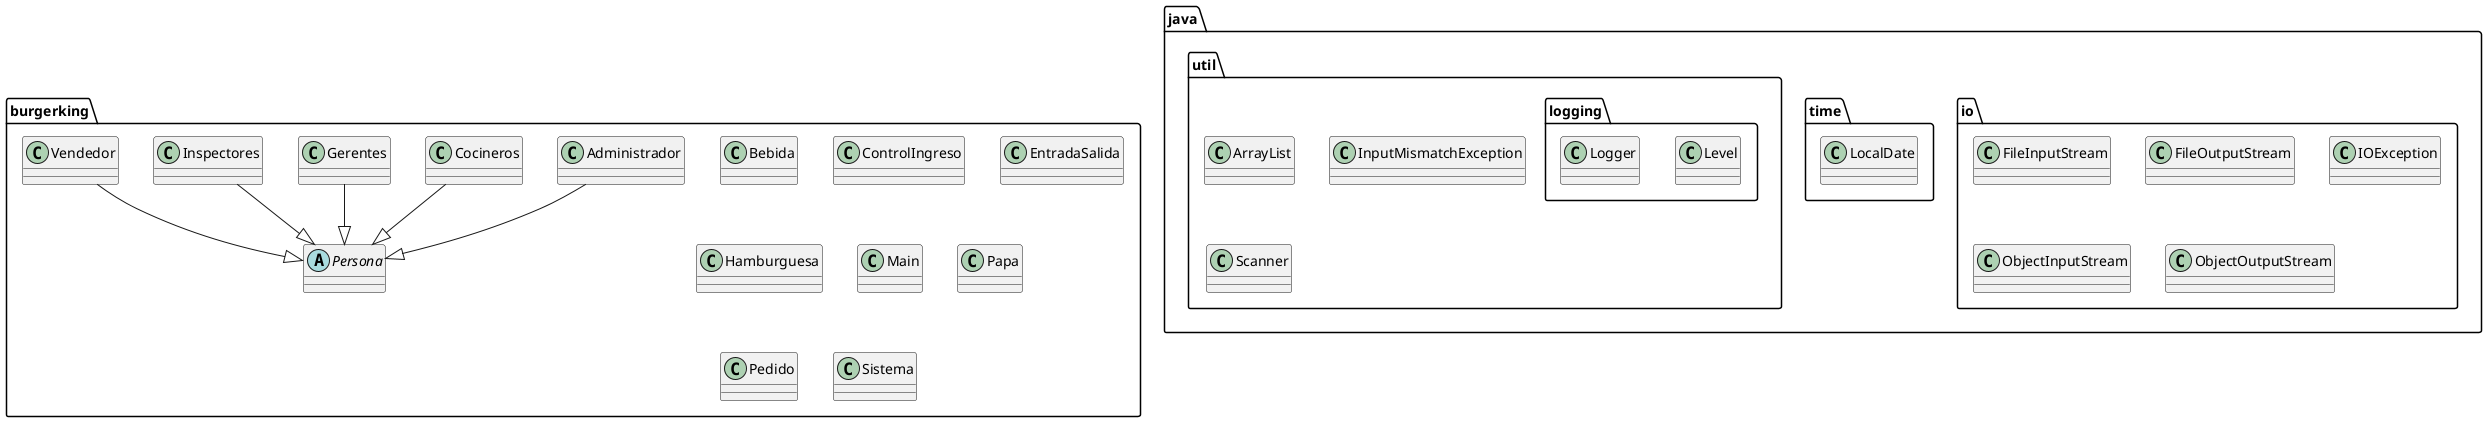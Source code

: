 @startuml
abstract class burgerking.Persona
class burgerking.Administrador
class burgerking.Bebida
class burgerking.Cocineros
class burgerking.ControlIngreso
class burgerking.EntradaSalida
class burgerking.Gerentes
class burgerking.Hamburguesa
class burgerking.Inspectores
class burgerking.Main
class burgerking.Papa
class burgerking.Pedido
class burgerking.Sistema
class burgerking.Vendedor
class java.io.FileInputStream
class java.io.FileOutputStream
class java.io.IOException
class java.io.ObjectInputStream
class java.io.ObjectOutputStream
class java.time.LocalDate
class java.util.ArrayList
class java.util.InputMismatchException
class java.util.Scanner
class java.util.logging.Level
class java.util.logging.Logger
burgerking.Administrador --|> burgerking.Persona
burgerking.Cocineros --|> burgerking.Persona
burgerking.Gerentes --|> burgerking.Persona
burgerking.Inspectores --|> burgerking.Persona
burgerking.Vendedor --|> burgerking.Persona
@enduml